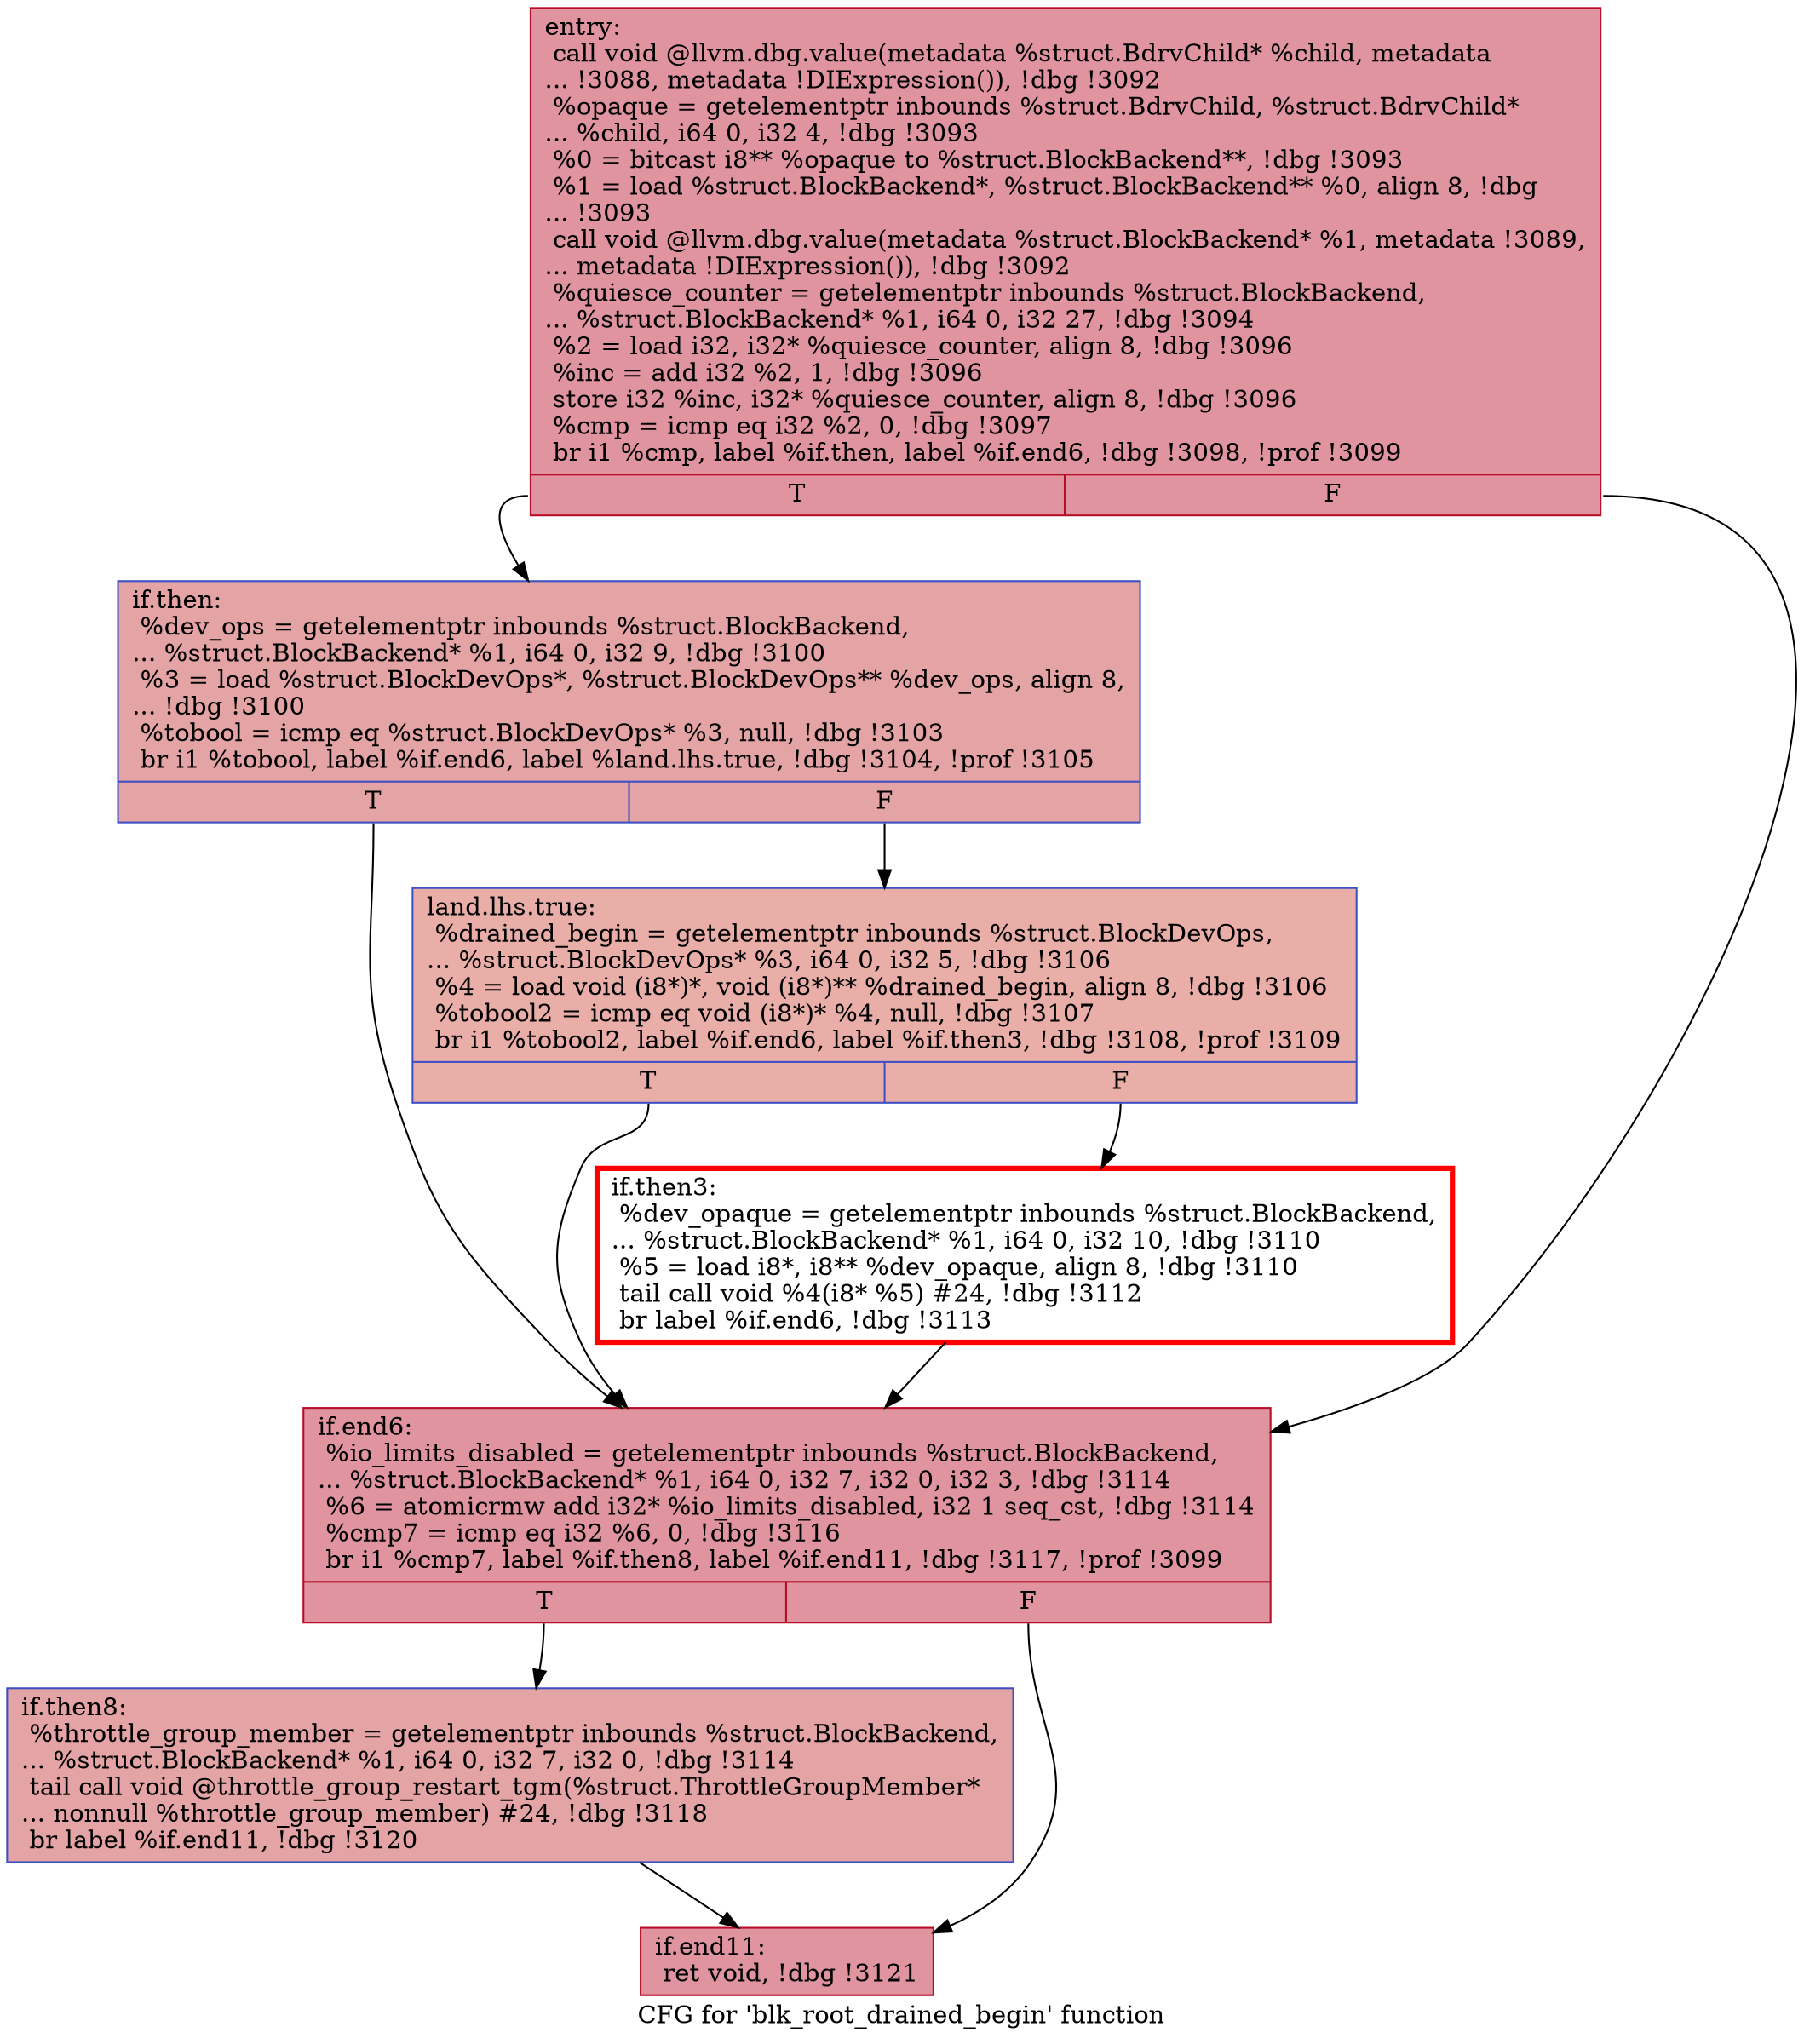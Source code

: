 digraph "CFG for 'blk_root_drained_begin' function" {
	label="CFG for 'blk_root_drained_begin' function";

	Node0x55d70fdcddd0 [shape=record,color="#b70d28ff", style=filled, fillcolor="#b70d2870",label="{entry:\l  call void @llvm.dbg.value(metadata %struct.BdrvChild* %child, metadata\l... !3088, metadata !DIExpression()), !dbg !3092\l  %opaque = getelementptr inbounds %struct.BdrvChild, %struct.BdrvChild*\l... %child, i64 0, i32 4, !dbg !3093\l  %0 = bitcast i8** %opaque to %struct.BlockBackend**, !dbg !3093\l  %1 = load %struct.BlockBackend*, %struct.BlockBackend** %0, align 8, !dbg\l... !3093\l  call void @llvm.dbg.value(metadata %struct.BlockBackend* %1, metadata !3089,\l... metadata !DIExpression()), !dbg !3092\l  %quiesce_counter = getelementptr inbounds %struct.BlockBackend,\l... %struct.BlockBackend* %1, i64 0, i32 27, !dbg !3094\l  %2 = load i32, i32* %quiesce_counter, align 8, !dbg !3096\l  %inc = add i32 %2, 1, !dbg !3096\l  store i32 %inc, i32* %quiesce_counter, align 8, !dbg !3096\l  %cmp = icmp eq i32 %2, 0, !dbg !3097\l  br i1 %cmp, label %if.then, label %if.end6, !dbg !3098, !prof !3099\l|{<s0>T|<s1>F}}"];
	Node0x55d70fdcddd0:s0 -> Node0x55d70fdcecd0;
	Node0x55d70fdcddd0:s1 -> Node0x55d70fdced20;
	Node0x55d70fdcecd0 [shape=record,color="#3d50c3ff", style=filled, fillcolor="#c32e3170",label="{if.then:                                          \l  %dev_ops = getelementptr inbounds %struct.BlockBackend,\l... %struct.BlockBackend* %1, i64 0, i32 9, !dbg !3100\l  %3 = load %struct.BlockDevOps*, %struct.BlockDevOps** %dev_ops, align 8,\l... !dbg !3100\l  %tobool = icmp eq %struct.BlockDevOps* %3, null, !dbg !3103\l  br i1 %tobool, label %if.end6, label %land.lhs.true, !dbg !3104, !prof !3105\l|{<s0>T|<s1>F}}"];
	Node0x55d70fdcecd0:s0 -> Node0x55d70fdced20;
	Node0x55d70fdcecd0:s1 -> Node0x55d70fc9fbb0;
	Node0x55d70fc9fbb0 [shape=record,color="#3d50c3ff", style=filled, fillcolor="#d0473d70",label="{land.lhs.true:                                    \l  %drained_begin = getelementptr inbounds %struct.BlockDevOps,\l... %struct.BlockDevOps* %3, i64 0, i32 5, !dbg !3106\l  %4 = load void (i8*)*, void (i8*)** %drained_begin, align 8, !dbg !3106\l  %tobool2 = icmp eq void (i8*)* %4, null, !dbg !3107\l  br i1 %tobool2, label %if.end6, label %if.then3, !dbg !3108, !prof !3109\l|{<s0>T|<s1>F}}"];
	Node0x55d70fc9fbb0:s0 -> Node0x55d70fdced20;
	Node0x55d70fc9fbb0:s1 -> Node0x55d70fc9faf0;
	Node0x55d70fc9faf0 [shape=record,penwidth=3.0, color="red",label="{if.then3:                                         \l  %dev_opaque = getelementptr inbounds %struct.BlockBackend,\l... %struct.BlockBackend* %1, i64 0, i32 10, !dbg !3110\l  %5 = load i8*, i8** %dev_opaque, align 8, !dbg !3110\l  tail call void %4(i8* %5) #24, !dbg !3112\l  br label %if.end6, !dbg !3113\l}"];
	Node0x55d70fc9faf0 -> Node0x55d70fdced20;
	Node0x55d70fdced20 [shape=record,color="#b70d28ff", style=filled, fillcolor="#b70d2870",label="{if.end6:                                          \l  %io_limits_disabled = getelementptr inbounds %struct.BlockBackend,\l... %struct.BlockBackend* %1, i64 0, i32 7, i32 0, i32 3, !dbg !3114\l  %6 = atomicrmw add i32* %io_limits_disabled, i32 1 seq_cst, !dbg !3114\l  %cmp7 = icmp eq i32 %6, 0, !dbg !3116\l  br i1 %cmp7, label %if.then8, label %if.end11, !dbg !3117, !prof !3099\l|{<s0>T|<s1>F}}"];
	Node0x55d70fdced20:s0 -> Node0x55d70fca1000;
	Node0x55d70fdced20:s1 -> Node0x55d70fca1050;
	Node0x55d70fca1000 [shape=record,color="#3d50c3ff", style=filled, fillcolor="#c32e3170",label="{if.then8:                                         \l  %throttle_group_member = getelementptr inbounds %struct.BlockBackend,\l... %struct.BlockBackend* %1, i64 0, i32 7, i32 0, !dbg !3114\l  tail call void @throttle_group_restart_tgm(%struct.ThrottleGroupMember*\l... nonnull %throttle_group_member) #24, !dbg !3118\l  br label %if.end11, !dbg !3120\l}"];
	Node0x55d70fca1000 -> Node0x55d70fca1050;
	Node0x55d70fca1050 [shape=record,color="#b70d28ff", style=filled, fillcolor="#b70d2870",label="{if.end11:                                         \l  ret void, !dbg !3121\l}"];
}
